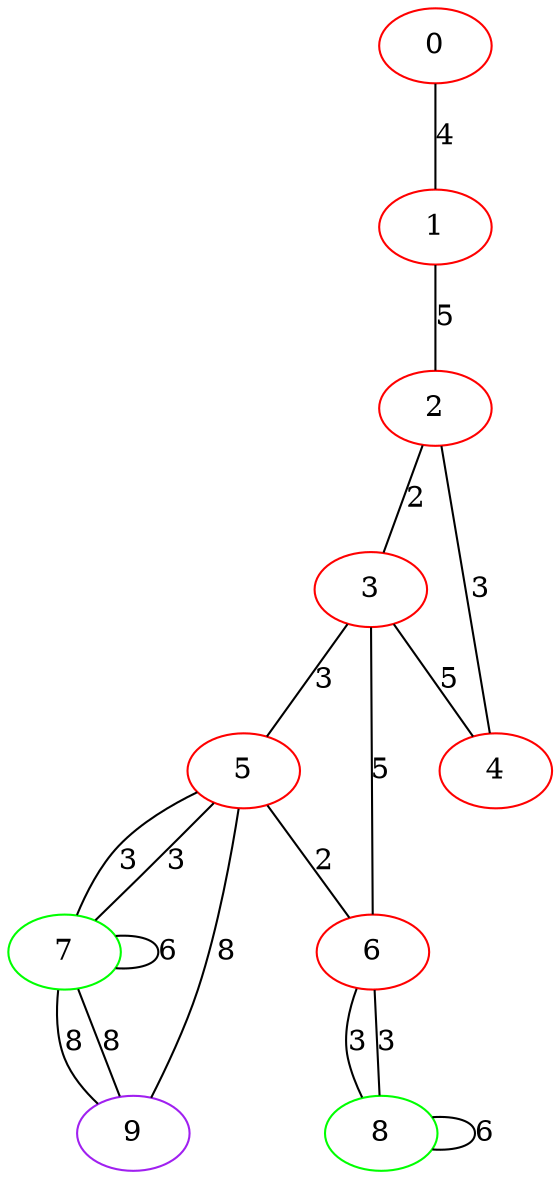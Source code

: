 graph "" {
0 [color=red, weight=1];
1 [color=red, weight=1];
2 [color=red, weight=1];
3 [color=red, weight=1];
4 [color=red, weight=1];
5 [color=red, weight=1];
6 [color=red, weight=1];
7 [color=green, weight=2];
8 [color=green, weight=2];
9 [color=purple, weight=4];
0 -- 1  [key=0, label=4];
1 -- 2  [key=0, label=5];
2 -- 3  [key=0, label=2];
2 -- 4  [key=0, label=3];
3 -- 4  [key=0, label=5];
3 -- 5  [key=0, label=3];
3 -- 6  [key=0, label=5];
5 -- 9  [key=0, label=8];
5 -- 6  [key=0, label=2];
5 -- 7  [key=0, label=3];
5 -- 7  [key=1, label=3];
6 -- 8  [key=0, label=3];
6 -- 8  [key=1, label=3];
7 -- 9  [key=0, label=8];
7 -- 9  [key=1, label=8];
7 -- 7  [key=0, label=6];
8 -- 8  [key=0, label=6];
}
